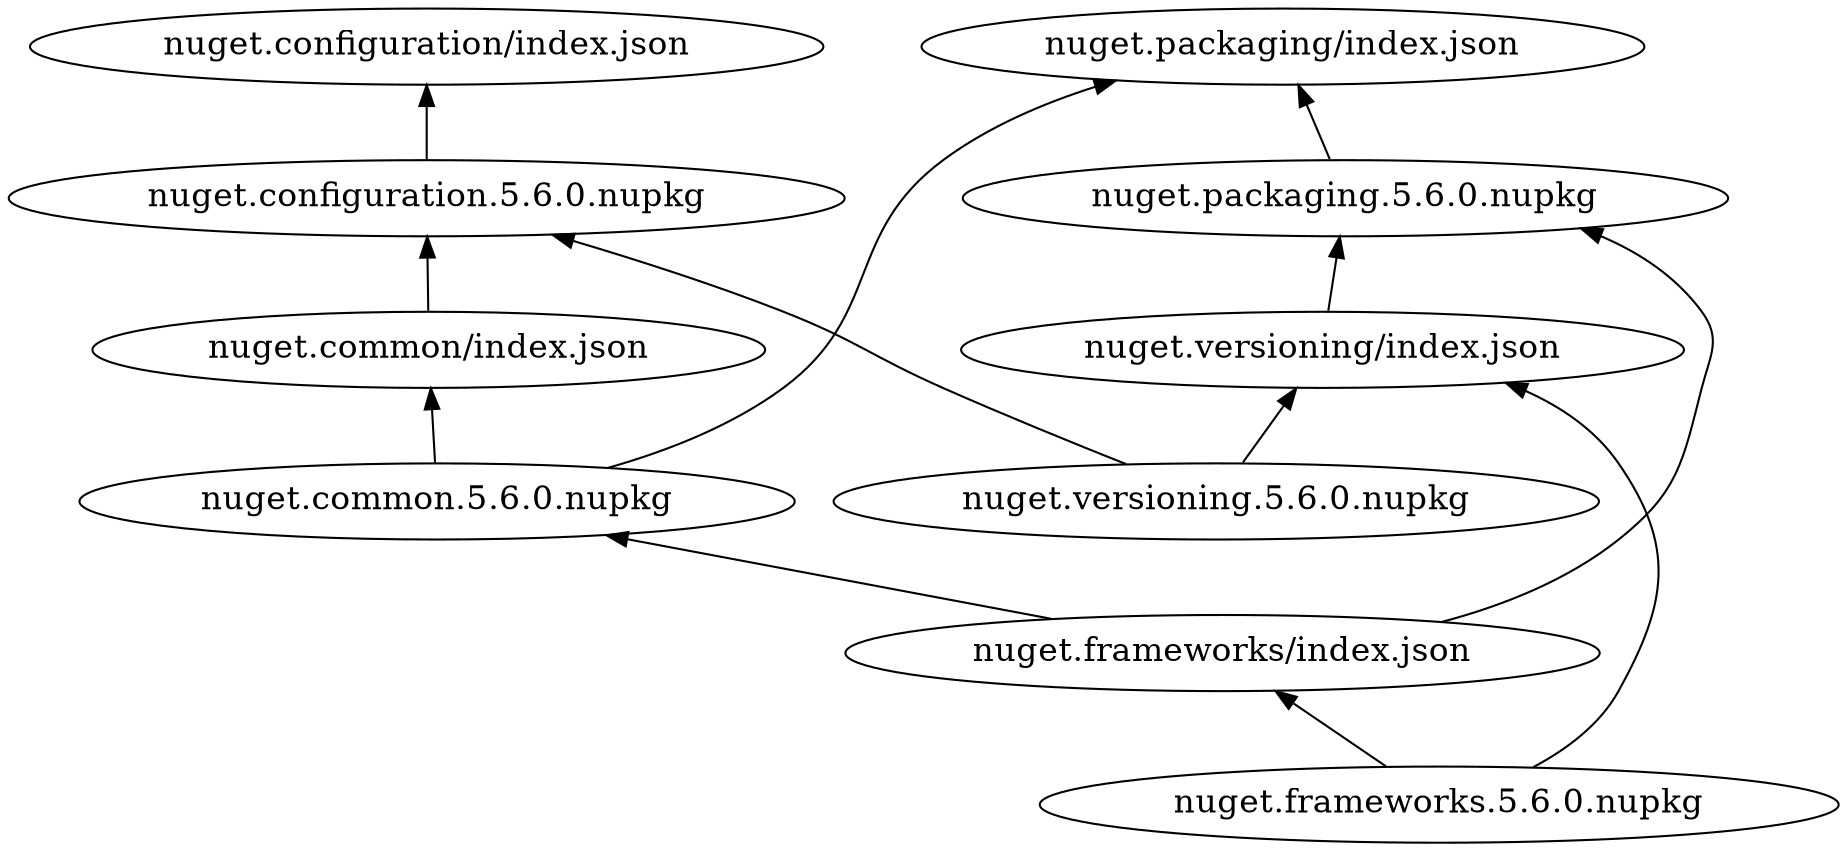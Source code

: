 digraph G {
  node [ fontsize=16 ];
  "nuget.packaging/index.json" -> "nuget.packaging.5.6.0.nupkg" [dir=back];
  "nuget.configuration/index.json" -> "nuget.configuration.5.6.0.nupkg" [dir=back];
  "nuget.configuration.5.6.0.nupkg" -> "nuget.common/index.json" [dir=back];
  "nuget.packaging.5.6.0.nupkg" -> "nuget.versioning/index.json" [dir=back];
  "nuget.packaging/index.json" -> "nuget.common.5.6.0.nupkg" [dir=back];
  "nuget.common/index.json" -> "nuget.common.5.6.0.nupkg" [dir=back];
  "nuget.configuration.5.6.0.nupkg" -> "nuget.versioning.5.6.0.nupkg" [dir=back];
  "nuget.versioning/index.json" -> "nuget.versioning.5.6.0.nupkg" [dir=back];
  "nuget.packaging.5.6.0.nupkg" -> "nuget.frameworks/index.json" [dir=back];
  "nuget.common.5.6.0.nupkg" -> "nuget.frameworks/index.json" [dir=back];
  "nuget.versioning/index.json" -> "nuget.frameworks.5.6.0.nupkg" [dir=back];
  "nuget.frameworks/index.json" -> "nuget.frameworks.5.6.0.nupkg" [dir=back];
  {
    rank=same;
    "nuget.configuration/index.json";
    "nuget.packaging/index.json";
  }
}
